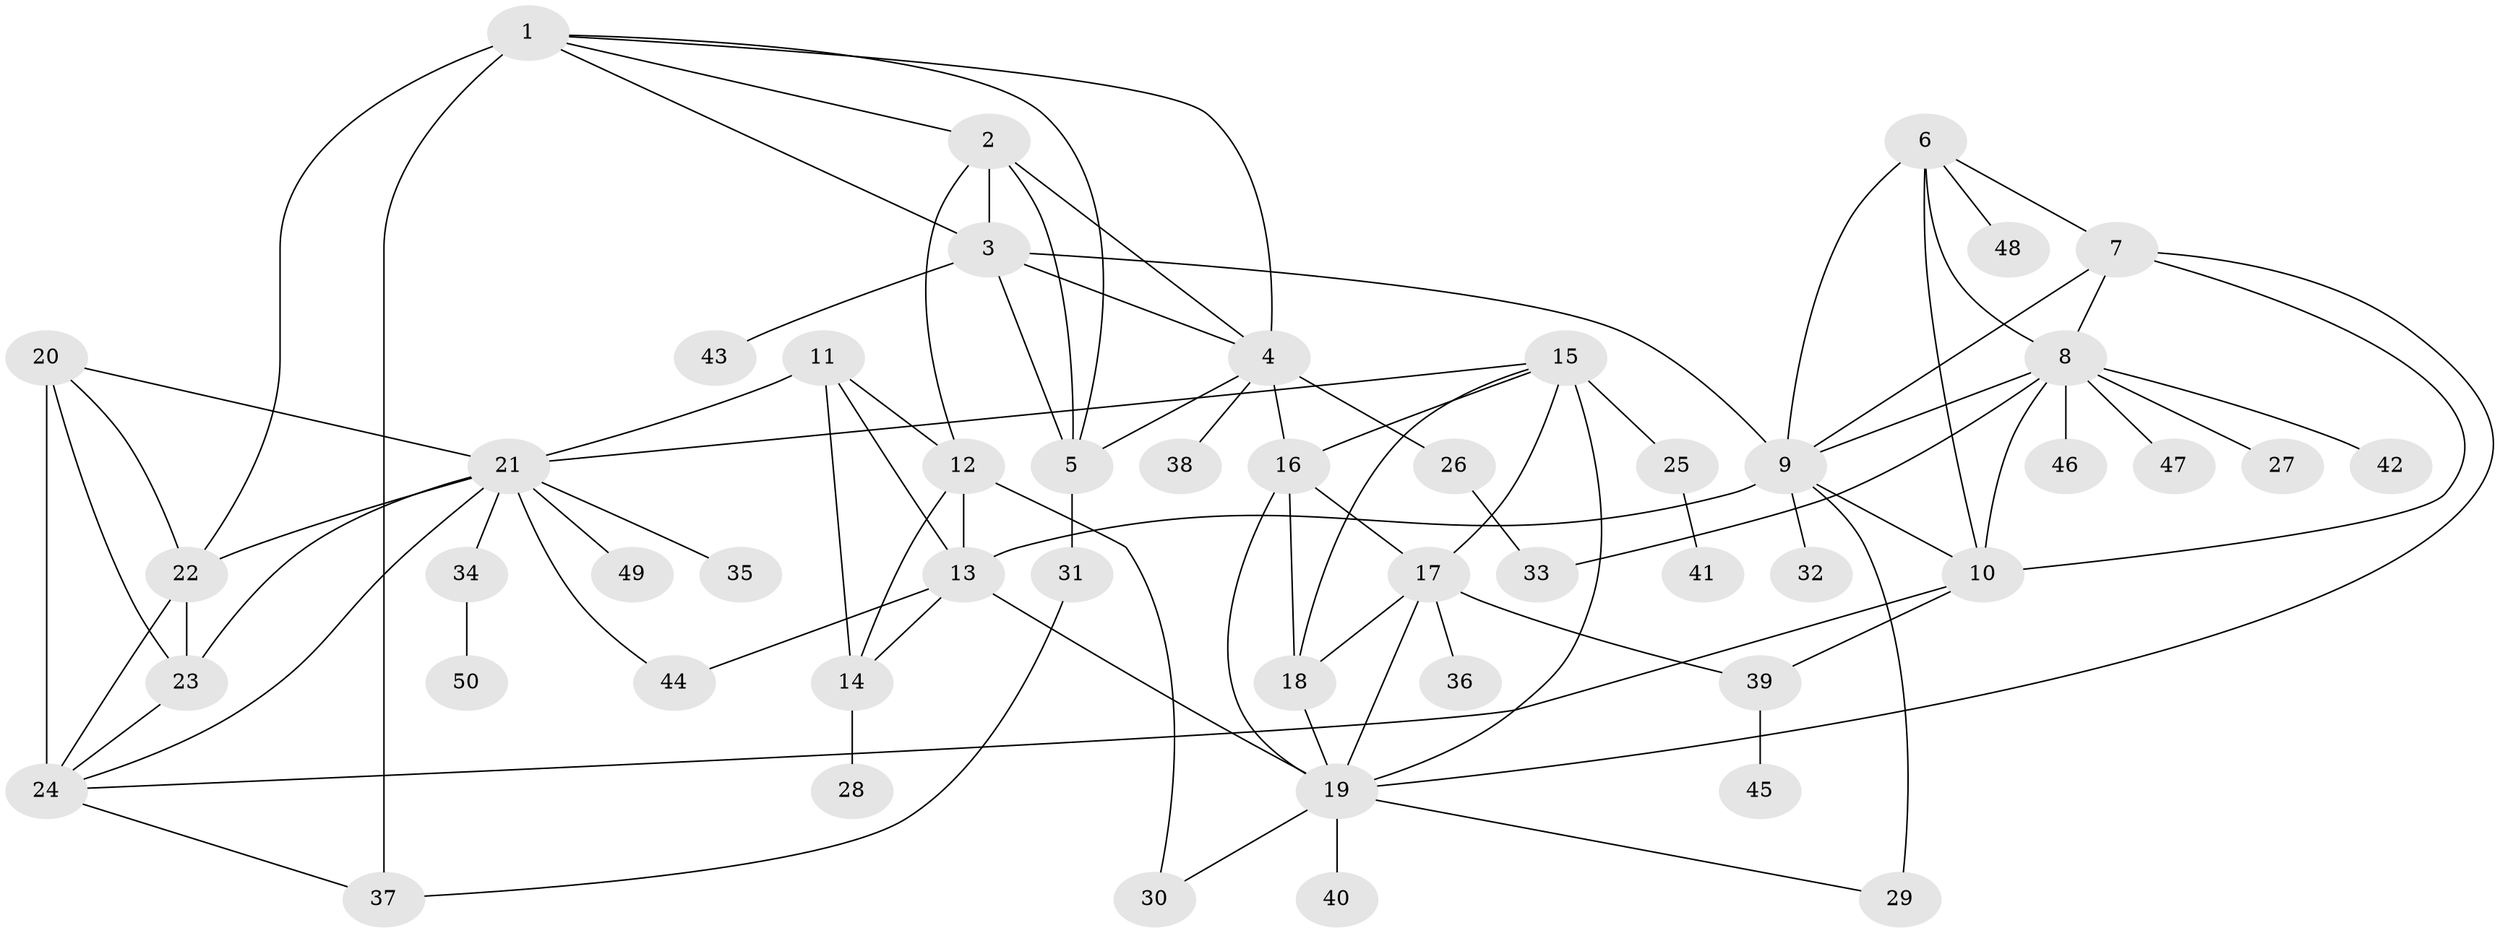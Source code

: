 // original degree distribution, {9: 0.06, 6: 0.03, 7: 0.04, 10: 0.02, 5: 0.03, 8: 0.03, 4: 0.02, 11: 0.01, 12: 0.01, 1: 0.57, 2: 0.15, 3: 0.03}
// Generated by graph-tools (version 1.1) at 2025/37/03/09/25 02:37:33]
// undirected, 50 vertices, 89 edges
graph export_dot {
graph [start="1"]
  node [color=gray90,style=filled];
  1;
  2;
  3;
  4;
  5;
  6;
  7;
  8;
  9;
  10;
  11;
  12;
  13;
  14;
  15;
  16;
  17;
  18;
  19;
  20;
  21;
  22;
  23;
  24;
  25;
  26;
  27;
  28;
  29;
  30;
  31;
  32;
  33;
  34;
  35;
  36;
  37;
  38;
  39;
  40;
  41;
  42;
  43;
  44;
  45;
  46;
  47;
  48;
  49;
  50;
  1 -- 2 [weight=1.0];
  1 -- 3 [weight=1.0];
  1 -- 4 [weight=1.0];
  1 -- 5 [weight=1.0];
  1 -- 22 [weight=1.0];
  1 -- 37 [weight=3.0];
  2 -- 3 [weight=1.0];
  2 -- 4 [weight=1.0];
  2 -- 5 [weight=1.0];
  2 -- 12 [weight=1.0];
  3 -- 4 [weight=1.0];
  3 -- 5 [weight=1.0];
  3 -- 9 [weight=1.0];
  3 -- 43 [weight=1.0];
  4 -- 5 [weight=1.0];
  4 -- 16 [weight=1.0];
  4 -- 26 [weight=2.0];
  4 -- 38 [weight=1.0];
  5 -- 31 [weight=4.0];
  6 -- 7 [weight=1.0];
  6 -- 8 [weight=1.0];
  6 -- 9 [weight=1.0];
  6 -- 10 [weight=1.0];
  6 -- 48 [weight=1.0];
  7 -- 8 [weight=1.0];
  7 -- 9 [weight=2.0];
  7 -- 10 [weight=1.0];
  7 -- 19 [weight=1.0];
  8 -- 9 [weight=1.0];
  8 -- 10 [weight=1.0];
  8 -- 27 [weight=1.0];
  8 -- 33 [weight=1.0];
  8 -- 42 [weight=1.0];
  8 -- 46 [weight=1.0];
  8 -- 47 [weight=1.0];
  9 -- 10 [weight=1.0];
  9 -- 13 [weight=1.0];
  9 -- 29 [weight=2.0];
  9 -- 32 [weight=1.0];
  10 -- 24 [weight=1.0];
  10 -- 39 [weight=1.0];
  11 -- 12 [weight=2.0];
  11 -- 13 [weight=2.0];
  11 -- 14 [weight=2.0];
  11 -- 21 [weight=1.0];
  12 -- 13 [weight=1.0];
  12 -- 14 [weight=1.0];
  12 -- 30 [weight=2.0];
  13 -- 14 [weight=1.0];
  13 -- 19 [weight=1.0];
  13 -- 44 [weight=1.0];
  14 -- 28 [weight=3.0];
  15 -- 16 [weight=1.0];
  15 -- 17 [weight=1.0];
  15 -- 18 [weight=1.0];
  15 -- 19 [weight=1.0];
  15 -- 21 [weight=1.0];
  15 -- 25 [weight=3.0];
  16 -- 17 [weight=1.0];
  16 -- 18 [weight=3.0];
  16 -- 19 [weight=1.0];
  17 -- 18 [weight=1.0];
  17 -- 19 [weight=1.0];
  17 -- 36 [weight=3.0];
  17 -- 39 [weight=1.0];
  18 -- 19 [weight=1.0];
  19 -- 29 [weight=1.0];
  19 -- 30 [weight=1.0];
  19 -- 40 [weight=1.0];
  20 -- 21 [weight=1.0];
  20 -- 22 [weight=1.0];
  20 -- 23 [weight=1.0];
  20 -- 24 [weight=6.0];
  21 -- 22 [weight=1.0];
  21 -- 23 [weight=1.0];
  21 -- 24 [weight=1.0];
  21 -- 34 [weight=1.0];
  21 -- 35 [weight=1.0];
  21 -- 44 [weight=1.0];
  21 -- 49 [weight=1.0];
  22 -- 23 [weight=1.0];
  22 -- 24 [weight=1.0];
  23 -- 24 [weight=1.0];
  24 -- 37 [weight=1.0];
  25 -- 41 [weight=1.0];
  26 -- 33 [weight=1.0];
  31 -- 37 [weight=1.0];
  34 -- 50 [weight=1.0];
  39 -- 45 [weight=1.0];
}
